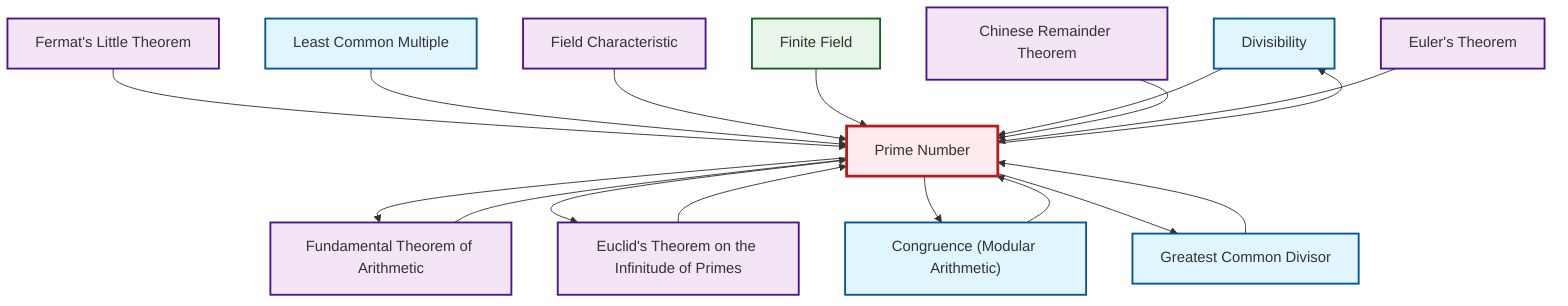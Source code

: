 graph TD
    classDef definition fill:#e1f5fe,stroke:#01579b,stroke-width:2px
    classDef theorem fill:#f3e5f5,stroke:#4a148c,stroke-width:2px
    classDef axiom fill:#fff3e0,stroke:#e65100,stroke-width:2px
    classDef example fill:#e8f5e9,stroke:#1b5e20,stroke-width:2px
    classDef current fill:#ffebee,stroke:#b71c1c,stroke-width:3px
    def-divisibility["Divisibility"]:::definition
    thm-field-characteristic["Field Characteristic"]:::theorem
    def-gcd["Greatest Common Divisor"]:::definition
    def-lcm["Least Common Multiple"]:::definition
    def-congruence["Congruence (Modular Arithmetic)"]:::definition
    thm-euler["Euler's Theorem"]:::theorem
    thm-fundamental-arithmetic["Fundamental Theorem of Arithmetic"]:::theorem
    def-prime["Prime Number"]:::definition
    ex-finite-field["Finite Field"]:::example
    thm-euclid-infinitude-primes["Euclid's Theorem on the Infinitude of Primes"]:::theorem
    thm-fermat-little["Fermat's Little Theorem"]:::theorem
    thm-chinese-remainder["Chinese Remainder Theorem"]:::theorem
    def-prime --> def-divisibility
    def-prime --> thm-fundamental-arithmetic
    thm-fermat-little --> def-prime
    def-lcm --> def-prime
    def-prime --> thm-euclid-infinitude-primes
    thm-field-characteristic --> def-prime
    ex-finite-field --> def-prime
    thm-fundamental-arithmetic --> def-prime
    def-congruence --> def-prime
    def-divisibility --> def-prime
    def-prime --> def-congruence
    thm-euclid-infinitude-primes --> def-prime
    def-gcd --> def-prime
    thm-chinese-remainder --> def-prime
    def-prime --> def-gcd
    thm-euler --> def-prime
    class def-prime current